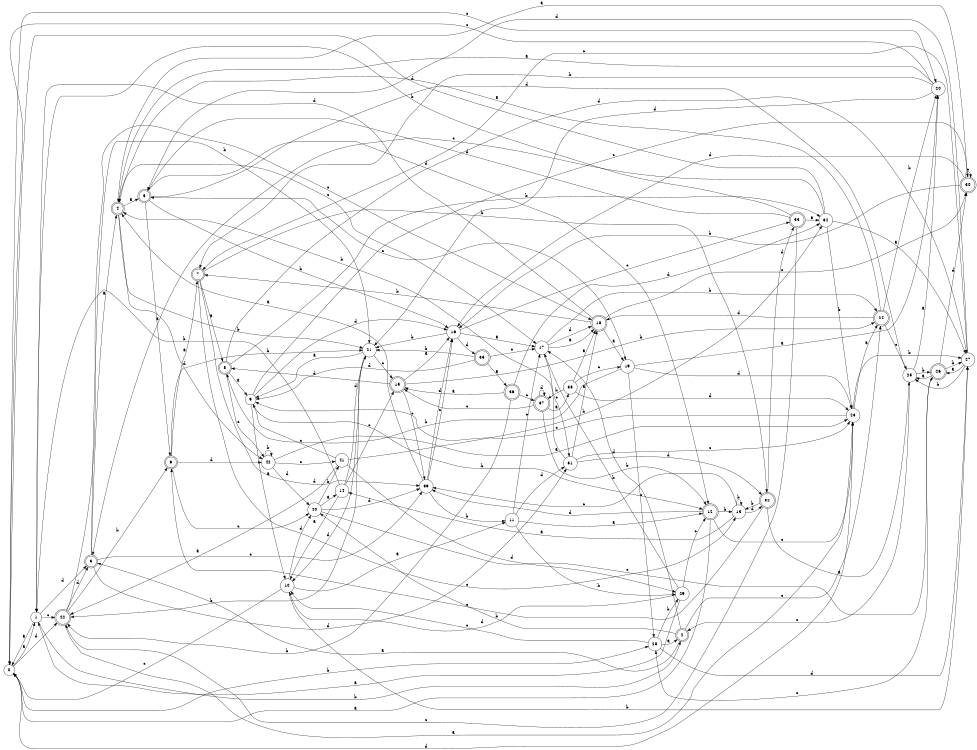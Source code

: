 digraph n35_9 {
__start0 [label="" shape="none"];

rankdir=LR;
size="8,5";

s0 [style="filled", color="black", fillcolor="white" shape="circle", label="0"];
s1 [style="filled", color="black", fillcolor="white" shape="circle", label="1"];
s2 [style="rounded,filled", color="black", fillcolor="white" shape="doublecircle", label="2"];
s3 [style="rounded,filled", color="black", fillcolor="white" shape="doublecircle", label="3"];
s4 [style="rounded,filled", color="black", fillcolor="white" shape="doublecircle", label="4"];
s5 [style="rounded,filled", color="black", fillcolor="white" shape="doublecircle", label="5"];
s6 [style="rounded,filled", color="black", fillcolor="white" shape="doublecircle", label="6"];
s7 [style="rounded,filled", color="black", fillcolor="white" shape="doublecircle", label="7"];
s8 [style="rounded,filled", color="black", fillcolor="white" shape="doublecircle", label="8"];
s9 [style="filled", color="black", fillcolor="white" shape="circle", label="9"];
s10 [style="filled", color="black", fillcolor="white" shape="circle", label="10"];
s11 [style="filled", color="black", fillcolor="white" shape="circle", label="11"];
s12 [style="rounded,filled", color="black", fillcolor="white" shape="doublecircle", label="12"];
s13 [style="filled", color="black", fillcolor="white" shape="circle", label="13"];
s14 [style="filled", color="black", fillcolor="white" shape="circle", label="14"];
s15 [style="rounded,filled", color="black", fillcolor="white" shape="doublecircle", label="15"];
s16 [style="filled", color="black", fillcolor="white" shape="circle", label="16"];
s17 [style="filled", color="black", fillcolor="white" shape="circle", label="17"];
s18 [style="rounded,filled", color="black", fillcolor="white" shape="doublecircle", label="18"];
s19 [style="filled", color="black", fillcolor="white" shape="circle", label="19"];
s20 [style="filled", color="black", fillcolor="white" shape="circle", label="20"];
s21 [style="filled", color="black", fillcolor="white" shape="circle", label="21"];
s22 [style="rounded,filled", color="black", fillcolor="white" shape="doublecircle", label="22"];
s23 [style="filled", color="black", fillcolor="white" shape="circle", label="23"];
s24 [style="rounded,filled", color="black", fillcolor="white" shape="doublecircle", label="24"];
s25 [style="filled", color="black", fillcolor="white" shape="circle", label="25"];
s26 [style="rounded,filled", color="black", fillcolor="white" shape="doublecircle", label="26"];
s27 [style="filled", color="black", fillcolor="white" shape="circle", label="27"];
s28 [style="filled", color="black", fillcolor="white" shape="circle", label="28"];
s29 [style="filled", color="black", fillcolor="white" shape="circle", label="29"];
s30 [style="rounded,filled", color="black", fillcolor="white" shape="doublecircle", label="30"];
s31 [style="filled", color="black", fillcolor="white" shape="circle", label="31"];
s32 [style="rounded,filled", color="black", fillcolor="white" shape="doublecircle", label="32"];
s33 [style="rounded,filled", color="black", fillcolor="white" shape="doublecircle", label="33"];
s34 [style="filled", color="black", fillcolor="white" shape="circle", label="34"];
s35 [style="rounded,filled", color="black", fillcolor="white" shape="doublecircle", label="35"];
s36 [style="rounded,filled", color="black", fillcolor="white" shape="doublecircle", label="36"];
s37 [style="rounded,filled", color="black", fillcolor="white" shape="doublecircle", label="37"];
s38 [style="filled", color="black", fillcolor="white" shape="circle", label="38"];
s39 [style="filled", color="black", fillcolor="white" shape="circle", label="39"];
s40 [style="filled", color="black", fillcolor="white" shape="circle", label="40"];
s41 [style="filled", color="black", fillcolor="white" shape="circle", label="41"];
s42 [style="filled", color="black", fillcolor="white" shape="circle", label="42"];
s0 -> s1 [label="a"];
s0 -> s28 [label="b"];
s0 -> s20 [label="c"];
s0 -> s22 [label="d"];
s1 -> s0 [label="a"];
s1 -> s2 [label="b"];
s1 -> s22 [label="c"];
s1 -> s3 [label="d"];
s2 -> s3 [label="a"];
s2 -> s40 [label="b"];
s2 -> s24 [label="c"];
s2 -> s17 [label="d"];
s3 -> s4 [label="a"];
s3 -> s21 [label="b"];
s3 -> s39 [label="c"];
s3 -> s31 [label="d"];
s4 -> s5 [label="a"];
s4 -> s21 [label="b"];
s4 -> s17 [label="c"];
s4 -> s42 [label="d"];
s5 -> s6 [label="a"];
s5 -> s16 [label="b"];
s5 -> s19 [label="c"];
s5 -> s12 [label="d"];
s6 -> s7 [label="a"];
s6 -> s21 [label="b"];
s6 -> s40 [label="c"];
s6 -> s42 [label="d"];
s7 -> s8 [label="a"];
s7 -> s32 [label="b"];
s7 -> s13 [label="c"];
s7 -> s39 [label="d"];
s8 -> s9 [label="a"];
s8 -> s34 [label="b"];
s8 -> s42 [label="c"];
s8 -> s27 [label="d"];
s9 -> s10 [label="a"];
s9 -> s12 [label="b"];
s9 -> s30 [label="c"];
s9 -> s16 [label="d"];
s10 -> s11 [label="a"];
s10 -> s27 [label="b"];
s10 -> s0 [label="c"];
s10 -> s40 [label="d"];
s11 -> s12 [label="a"];
s11 -> s29 [label="b"];
s11 -> s17 [label="c"];
s11 -> s31 [label="d"];
s12 -> s0 [label="a"];
s12 -> s13 [label="b"];
s12 -> s23 [label="c"];
s12 -> s39 [label="d"];
s13 -> s14 [label="a"];
s13 -> s13 [label="b"];
s13 -> s39 [label="c"];
s13 -> s32 [label="d"];
s14 -> s10 [label="a"];
s14 -> s1 [label="b"];
s14 -> s15 [label="c"];
s14 -> s21 [label="d"];
s15 -> s16 [label="a"];
s15 -> s24 [label="b"];
s15 -> s39 [label="c"];
s15 -> s8 [label="d"];
s16 -> s17 [label="a"];
s16 -> s21 [label="b"];
s16 -> s33 [label="c"];
s16 -> s35 [label="d"];
s17 -> s18 [label="a"];
s17 -> s24 [label="b"];
s17 -> s31 [label="c"];
s17 -> s18 [label="d"];
s18 -> s19 [label="a"];
s18 -> s7 [label="b"];
s18 -> s30 [label="c"];
s18 -> s1 [label="d"];
s19 -> s20 [label="a"];
s19 -> s8 [label="b"];
s19 -> s28 [label="c"];
s19 -> s23 [label="d"];
s20 -> s4 [label="a"];
s20 -> s7 [label="b"];
s20 -> s0 [label="c"];
s20 -> s21 [label="d"];
s21 -> s9 [label="a"];
s21 -> s22 [label="b"];
s21 -> s15 [label="c"];
s21 -> s10 [label="d"];
s22 -> s23 [label="a"];
s22 -> s6 [label="b"];
s22 -> s18 [label="c"];
s22 -> s3 [label="d"];
s23 -> s24 [label="a"];
s23 -> s27 [label="b"];
s23 -> s9 [label="c"];
s23 -> s0 [label="d"];
s24 -> s4 [label="a"];
s24 -> s20 [label="b"];
s24 -> s25 [label="c"];
s24 -> s18 [label="d"];
s25 -> s20 [label="a"];
s25 -> s26 [label="b"];
s25 -> s2 [label="c"];
s25 -> s5 [label="d"];
s26 -> s25 [label="a"];
s26 -> s27 [label="b"];
s26 -> s28 [label="c"];
s26 -> s30 [label="d"];
s27 -> s26 [label="a"];
s27 -> s25 [label="b"];
s27 -> s7 [label="c"];
s27 -> s5 [label="d"];
s28 -> s2 [label="a"];
s28 -> s29 [label="b"];
s28 -> s10 [label="c"];
s28 -> s27 [label="d"];
s29 -> s1 [label="a"];
s29 -> s17 [label="b"];
s29 -> s12 [label="c"];
s29 -> s10 [label="d"];
s30 -> s4 [label="a"];
s30 -> s16 [label="b"];
s30 -> s30 [label="c"];
s30 -> s16 [label="d"];
s31 -> s18 [label="a"];
s31 -> s4 [label="b"];
s31 -> s23 [label="c"];
s31 -> s32 [label="d"];
s32 -> s25 [label="a"];
s32 -> s13 [label="b"];
s32 -> s6 [label="c"];
s32 -> s33 [label="d"];
s33 -> s34 [label="a"];
s33 -> s1 [label="b"];
s33 -> s22 [label="c"];
s33 -> s5 [label="d"];
s34 -> s27 [label="a"];
s34 -> s23 [label="b"];
s34 -> s3 [label="c"];
s34 -> s0 [label="d"];
s35 -> s36 [label="a"];
s35 -> s21 [label="b"];
s35 -> s17 [label="c"];
s35 -> s9 [label="d"];
s36 -> s15 [label="a"];
s36 -> s22 [label="b"];
s36 -> s37 [label="c"];
s36 -> s34 [label="d"];
s37 -> s38 [label="a"];
s37 -> s12 [label="b"];
s37 -> s15 [label="c"];
s37 -> s37 [label="d"];
s38 -> s18 [label="a"];
s38 -> s37 [label="b"];
s38 -> s19 [label="c"];
s38 -> s23 [label="d"];
s39 -> s4 [label="a"];
s39 -> s11 [label="b"];
s39 -> s16 [label="c"];
s39 -> s16 [label="d"];
s40 -> s14 [label="a"];
s40 -> s41 [label="b"];
s40 -> s26 [label="c"];
s40 -> s39 [label="d"];
s41 -> s22 [label="a"];
s41 -> s34 [label="b"];
s41 -> s9 [label="c"];
s41 -> s29 [label="d"];
s42 -> s23 [label="a"];
s42 -> s42 [label="b"];
s42 -> s41 [label="c"];
s42 -> s40 [label="d"];

}